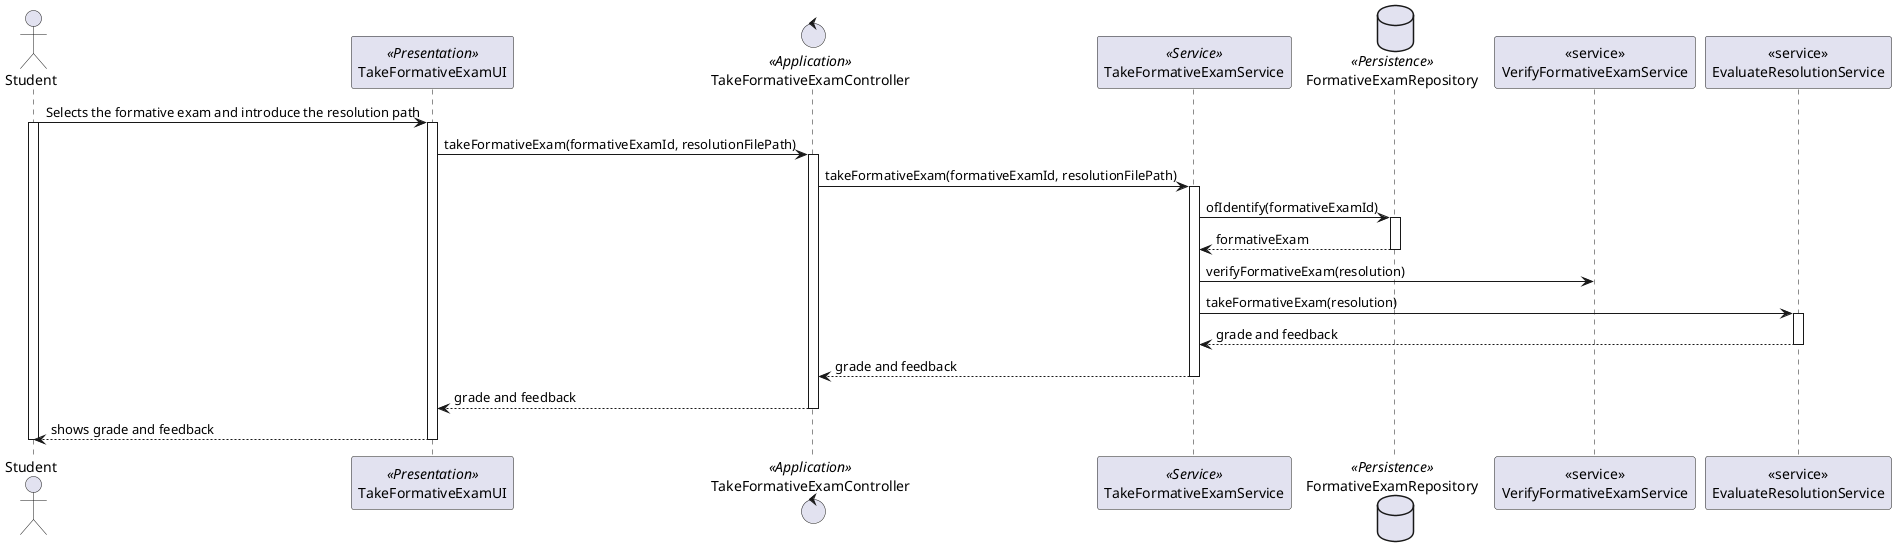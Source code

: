 @startuml
actor Student as S
participant "TakeFormativeExamUI" as UI <<Presentation>>
control "TakeFormativeExamController" as CTRL <<Application>>
participant "TakeFormativeExamService" as SV <<Service>>
database "FormativeExamRepository" as FER <<Persistence>>
participant "<<service>>\nVerifyFormativeExamService" as VFESv
participant "<<service>>\nEvaluateResolutionService" as ERS

S->UI: Selects the formative exam and introduce the resolution path
activate S
activate UI
UI->CTRL : takeFormativeExam(formativeExamId, resolutionFilePath)
activate CTRL
CTRL->SV : takeFormativeExam(formativeExamId, resolutionFilePath)
activate SV
SV->FER : ofIdentify(formativeExamId)
activate FER
return formativeExam
SV->VFESv : verifyFormativeExam(resolution)
SV->ERS : takeFormativeExam(resolution)
activate ERS
return grade and feedback
return grade and feedback
return grade and feedback
return shows grade and feedback
deactivate UI
deactivate S
@enduml